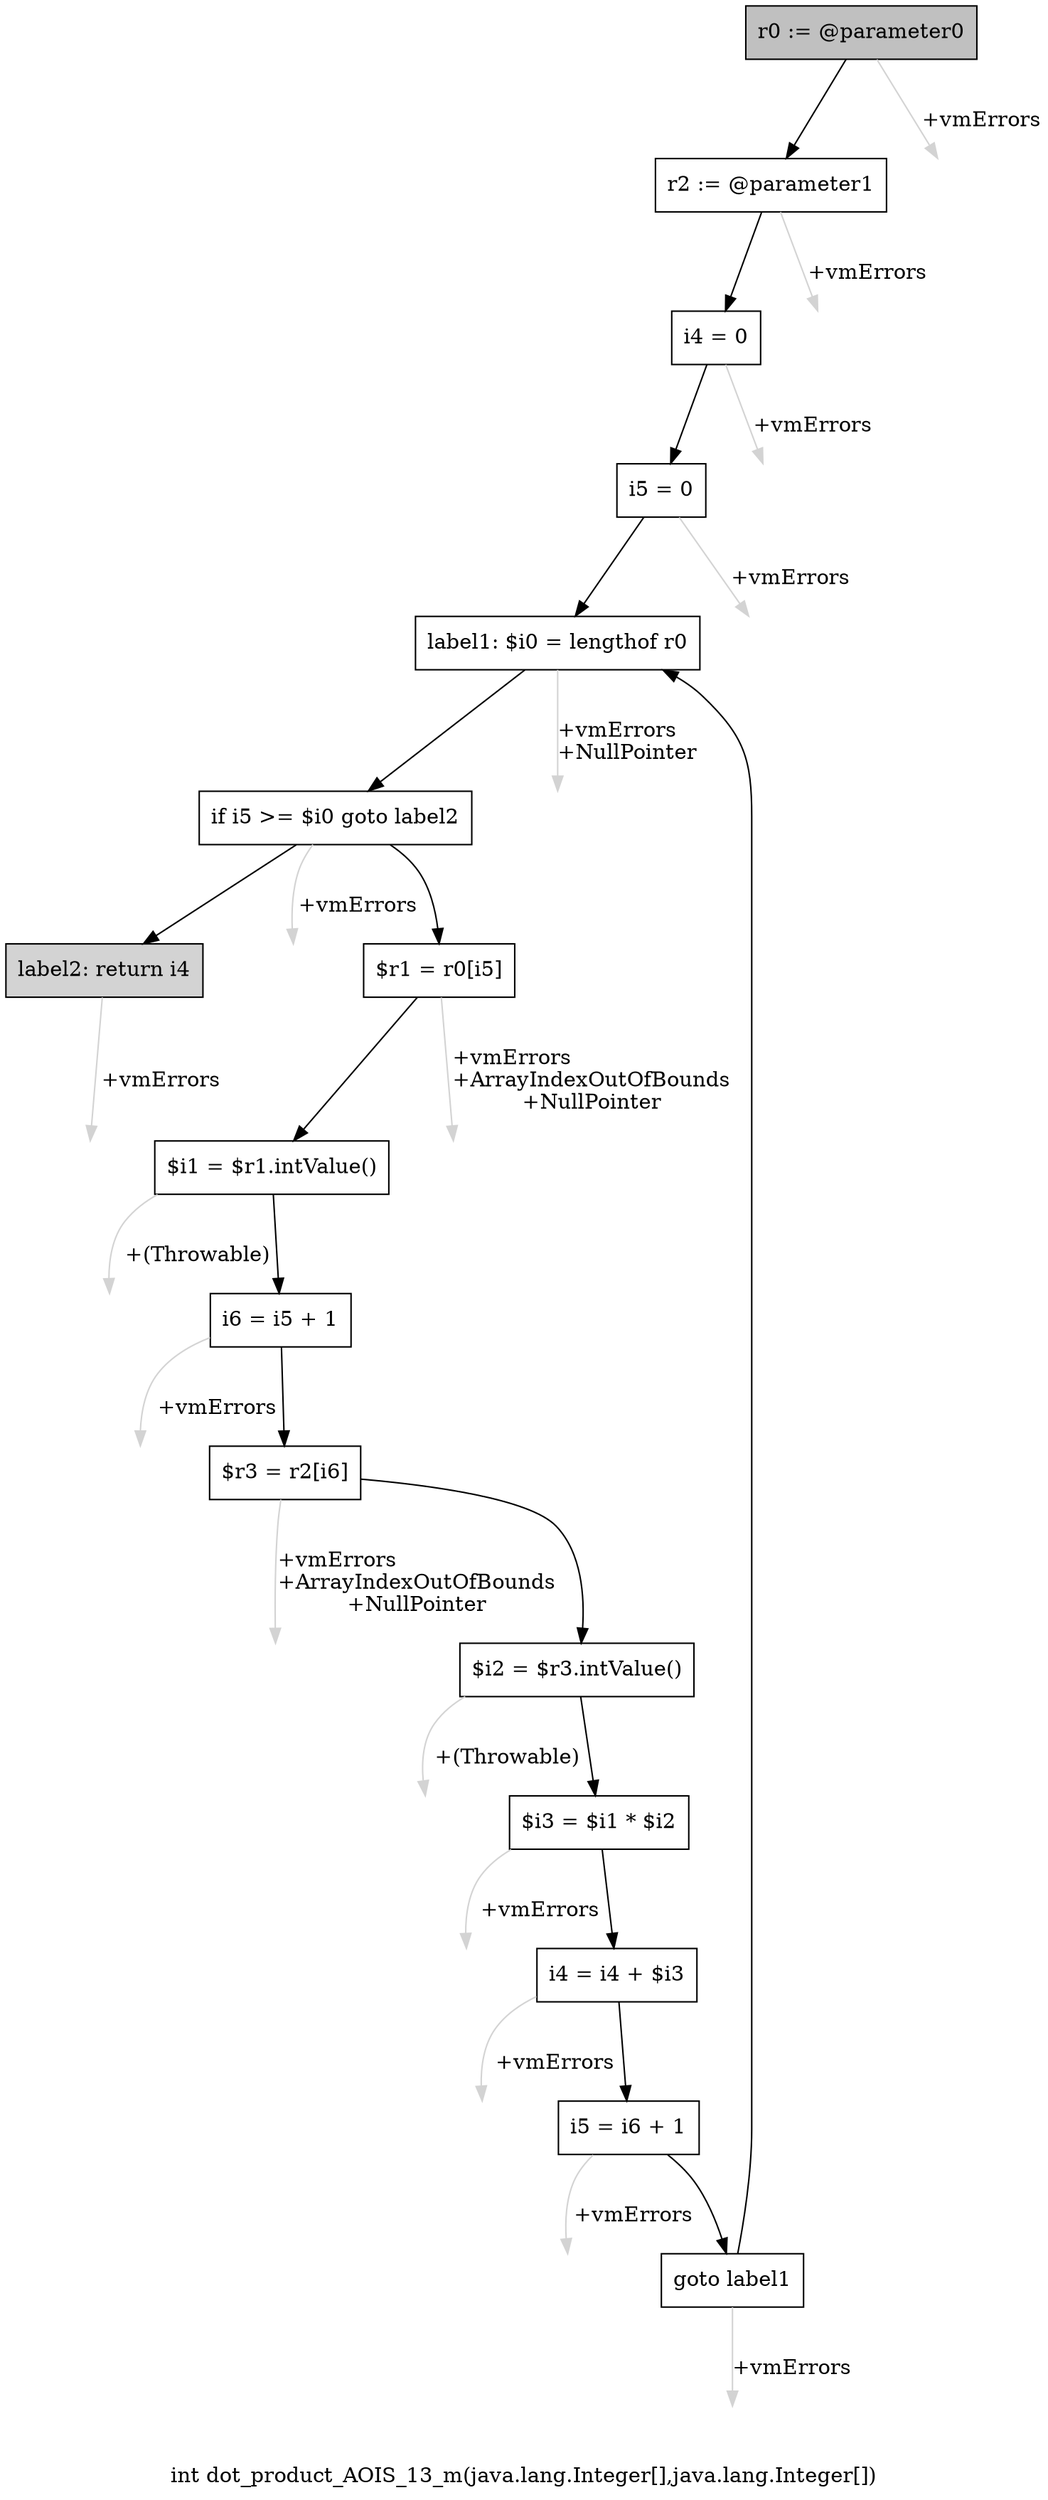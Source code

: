 digraph "int dot_product_AOIS_13_m(java.lang.Integer[],java.lang.Integer[])" {
    label="int dot_product_AOIS_13_m(java.lang.Integer[],java.lang.Integer[])";
    node [shape=box];
    "0" [style=filled,fillcolor=gray,label="r0 := @parameter0",];
    "1" [label="r2 := @parameter1",];
    "0"->"1" [color=black,];
    "16" [style=invis,label="Esc",];
    "0"->"16" [color=lightgray,label="\l+vmErrors",];
    "2" [label="i4 = 0",];
    "1"->"2" [color=black,];
    "17" [style=invis,label="Esc",];
    "1"->"17" [color=lightgray,label="\l+vmErrors",];
    "3" [label="i5 = 0",];
    "2"->"3" [color=black,];
    "18" [style=invis,label="Esc",];
    "2"->"18" [color=lightgray,label="\l+vmErrors",];
    "4" [label="label1: $i0 = lengthof r0",];
    "3"->"4" [color=black,];
    "19" [style=invis,label="Esc",];
    "3"->"19" [color=lightgray,label="\l+vmErrors",];
    "5" [label="if i5 >= $i0 goto label2",];
    "4"->"5" [color=black,];
    "20" [style=invis,label="Esc",];
    "4"->"20" [color=lightgray,label="\l+vmErrors\l+NullPointer",];
    "6" [label="$r1 = r0[i5]",];
    "5"->"6" [color=black,];
    "15" [style=filled,fillcolor=lightgray,label="label2: return i4",];
    "5"->"15" [color=black,];
    "21" [style=invis,label="Esc",];
    "5"->"21" [color=lightgray,label="\l+vmErrors",];
    "7" [label="$i1 = $r1.intValue()",];
    "6"->"7" [color=black,];
    "22" [style=invis,label="Esc",];
    "6"->"22" [color=lightgray,label="\l+vmErrors\l+ArrayIndexOutOfBounds\l+NullPointer",];
    "8" [label="i6 = i5 + 1",];
    "7"->"8" [color=black,];
    "23" [style=invis,label="Esc",];
    "7"->"23" [color=lightgray,label="\l+(Throwable)",];
    "9" [label="$r3 = r2[i6]",];
    "8"->"9" [color=black,];
    "24" [style=invis,label="Esc",];
    "8"->"24" [color=lightgray,label="\l+vmErrors",];
    "10" [label="$i2 = $r3.intValue()",];
    "9"->"10" [color=black,];
    "25" [style=invis,label="Esc",];
    "9"->"25" [color=lightgray,label="\l+vmErrors\l+ArrayIndexOutOfBounds\l+NullPointer",];
    "11" [label="$i3 = $i1 * $i2",];
    "10"->"11" [color=black,];
    "26" [style=invis,label="Esc",];
    "10"->"26" [color=lightgray,label="\l+(Throwable)",];
    "12" [label="i4 = i4 + $i3",];
    "11"->"12" [color=black,];
    "27" [style=invis,label="Esc",];
    "11"->"27" [color=lightgray,label="\l+vmErrors",];
    "13" [label="i5 = i6 + 1",];
    "12"->"13" [color=black,];
    "28" [style=invis,label="Esc",];
    "12"->"28" [color=lightgray,label="\l+vmErrors",];
    "14" [label="goto label1",];
    "13"->"14" [color=black,];
    "29" [style=invis,label="Esc",];
    "13"->"29" [color=lightgray,label="\l+vmErrors",];
    "14"->"4" [color=black,];
    "30" [style=invis,label="Esc",];
    "14"->"30" [color=lightgray,label="\l+vmErrors",];
    "31" [style=invis,label="Esc",];
    "15"->"31" [color=lightgray,label="\l+vmErrors",];
}
